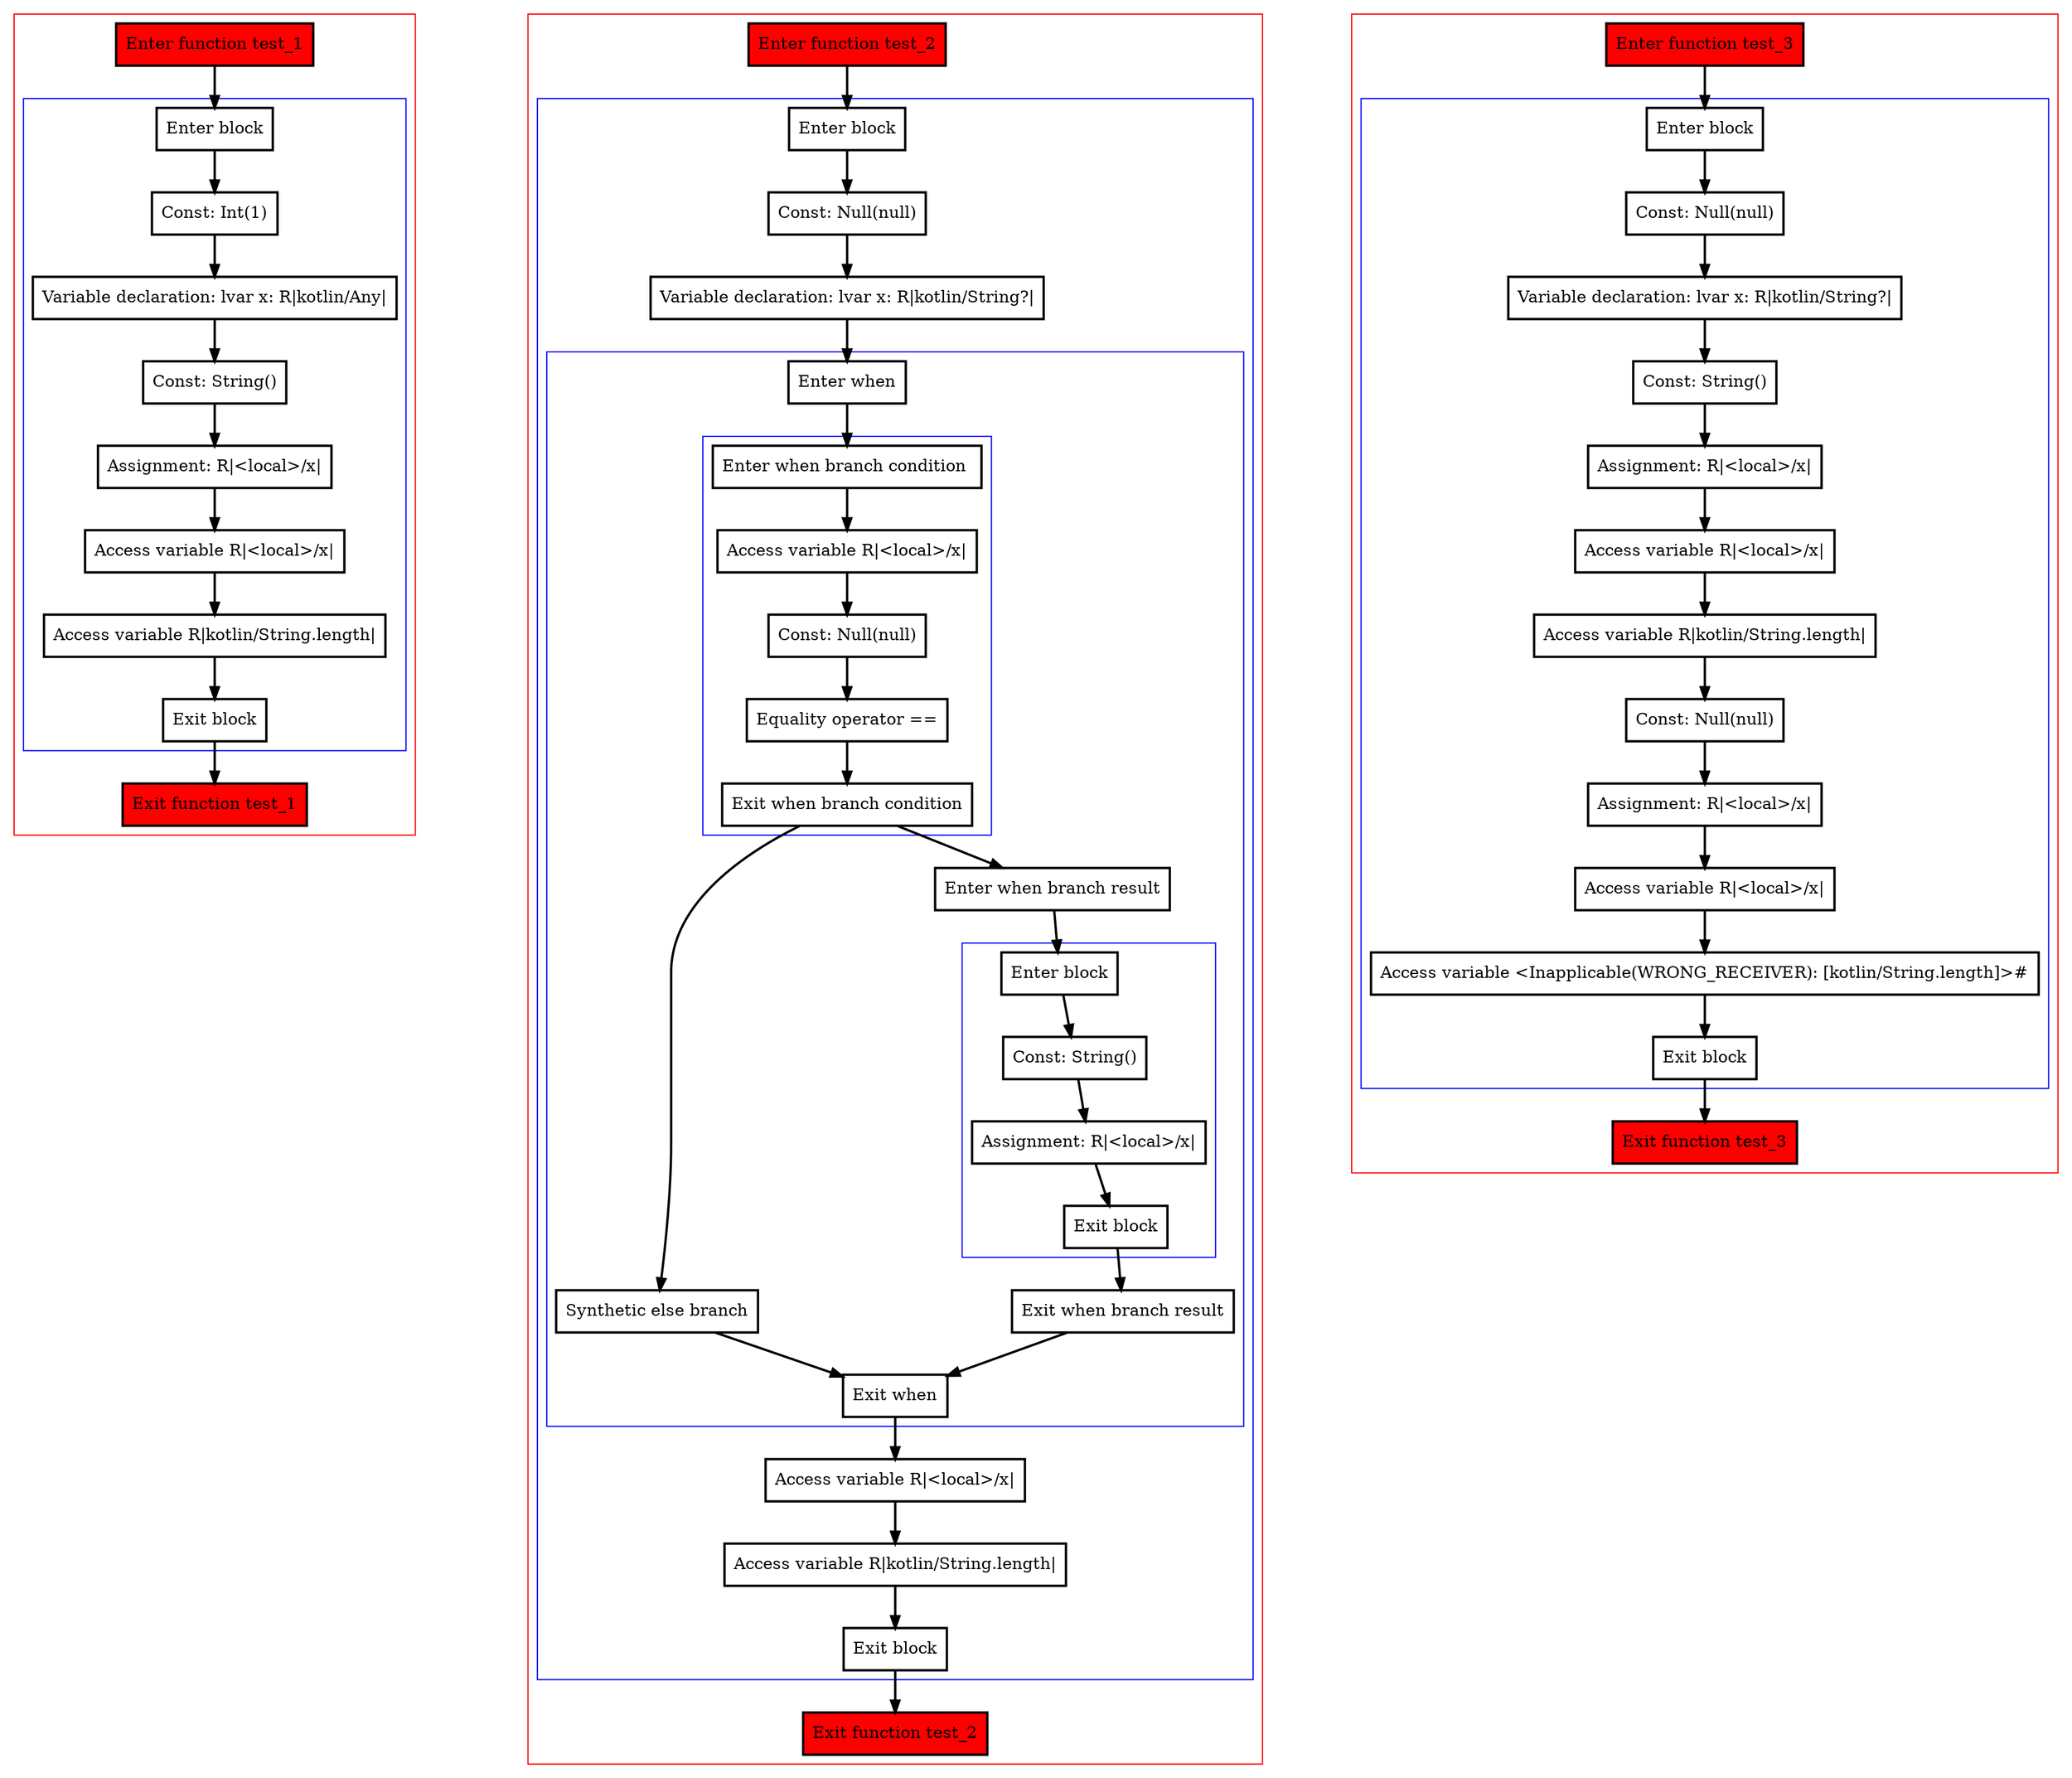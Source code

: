 digraph smartcastAfterReassignment_kt {
    graph [nodesep=3]
    node [shape=box penwidth=2]
    edge [penwidth=2]

    subgraph cluster_0 {
        color=red
        0 [label="Enter function test_1" style="filled" fillcolor=red];
        subgraph cluster_1 {
            color=blue
            1 [label="Enter block"];
            2 [label="Const: Int(1)"];
            3 [label="Variable declaration: lvar x: R|kotlin/Any|"];
            4 [label="Const: String()"];
            5 [label="Assignment: R|<local>/x|"];
            6 [label="Access variable R|<local>/x|"];
            7 [label="Access variable R|kotlin/String.length|"];
            8 [label="Exit block"];
        }
        9 [label="Exit function test_1" style="filled" fillcolor=red];
    }
    0 -> {1};
    1 -> {2};
    2 -> {3};
    3 -> {4};
    4 -> {5};
    5 -> {6};
    6 -> {7};
    7 -> {8};
    8 -> {9};

    subgraph cluster_2 {
        color=red
        10 [label="Enter function test_2" style="filled" fillcolor=red];
        subgraph cluster_3 {
            color=blue
            11 [label="Enter block"];
            12 [label="Const: Null(null)"];
            13 [label="Variable declaration: lvar x: R|kotlin/String?|"];
            subgraph cluster_4 {
                color=blue
                14 [label="Enter when"];
                subgraph cluster_5 {
                    color=blue
                    15 [label="Enter when branch condition "];
                    16 [label="Access variable R|<local>/x|"];
                    17 [label="Const: Null(null)"];
                    18 [label="Equality operator =="];
                    19 [label="Exit when branch condition"];
                }
                20 [label="Synthetic else branch"];
                21 [label="Enter when branch result"];
                subgraph cluster_6 {
                    color=blue
                    22 [label="Enter block"];
                    23 [label="Const: String()"];
                    24 [label="Assignment: R|<local>/x|"];
                    25 [label="Exit block"];
                }
                26 [label="Exit when branch result"];
                27 [label="Exit when"];
            }
            28 [label="Access variable R|<local>/x|"];
            29 [label="Access variable R|kotlin/String.length|"];
            30 [label="Exit block"];
        }
        31 [label="Exit function test_2" style="filled" fillcolor=red];
    }
    10 -> {11};
    11 -> {12};
    12 -> {13};
    13 -> {14};
    14 -> {15};
    15 -> {16};
    16 -> {17};
    17 -> {18};
    18 -> {19};
    19 -> {21 20};
    20 -> {27};
    21 -> {22};
    22 -> {23};
    23 -> {24};
    24 -> {25};
    25 -> {26};
    26 -> {27};
    27 -> {28};
    28 -> {29};
    29 -> {30};
    30 -> {31};

    subgraph cluster_7 {
        color=red
        32 [label="Enter function test_3" style="filled" fillcolor=red];
        subgraph cluster_8 {
            color=blue
            33 [label="Enter block"];
            34 [label="Const: Null(null)"];
            35 [label="Variable declaration: lvar x: R|kotlin/String?|"];
            36 [label="Const: String()"];
            37 [label="Assignment: R|<local>/x|"];
            38 [label="Access variable R|<local>/x|"];
            39 [label="Access variable R|kotlin/String.length|"];
            40 [label="Const: Null(null)"];
            41 [label="Assignment: R|<local>/x|"];
            42 [label="Access variable R|<local>/x|"];
            43 [label="Access variable <Inapplicable(WRONG_RECEIVER): [kotlin/String.length]>#"];
            44 [label="Exit block"];
        }
        45 [label="Exit function test_3" style="filled" fillcolor=red];
    }
    32 -> {33};
    33 -> {34};
    34 -> {35};
    35 -> {36};
    36 -> {37};
    37 -> {38};
    38 -> {39};
    39 -> {40};
    40 -> {41};
    41 -> {42};
    42 -> {43};
    43 -> {44};
    44 -> {45};

}
